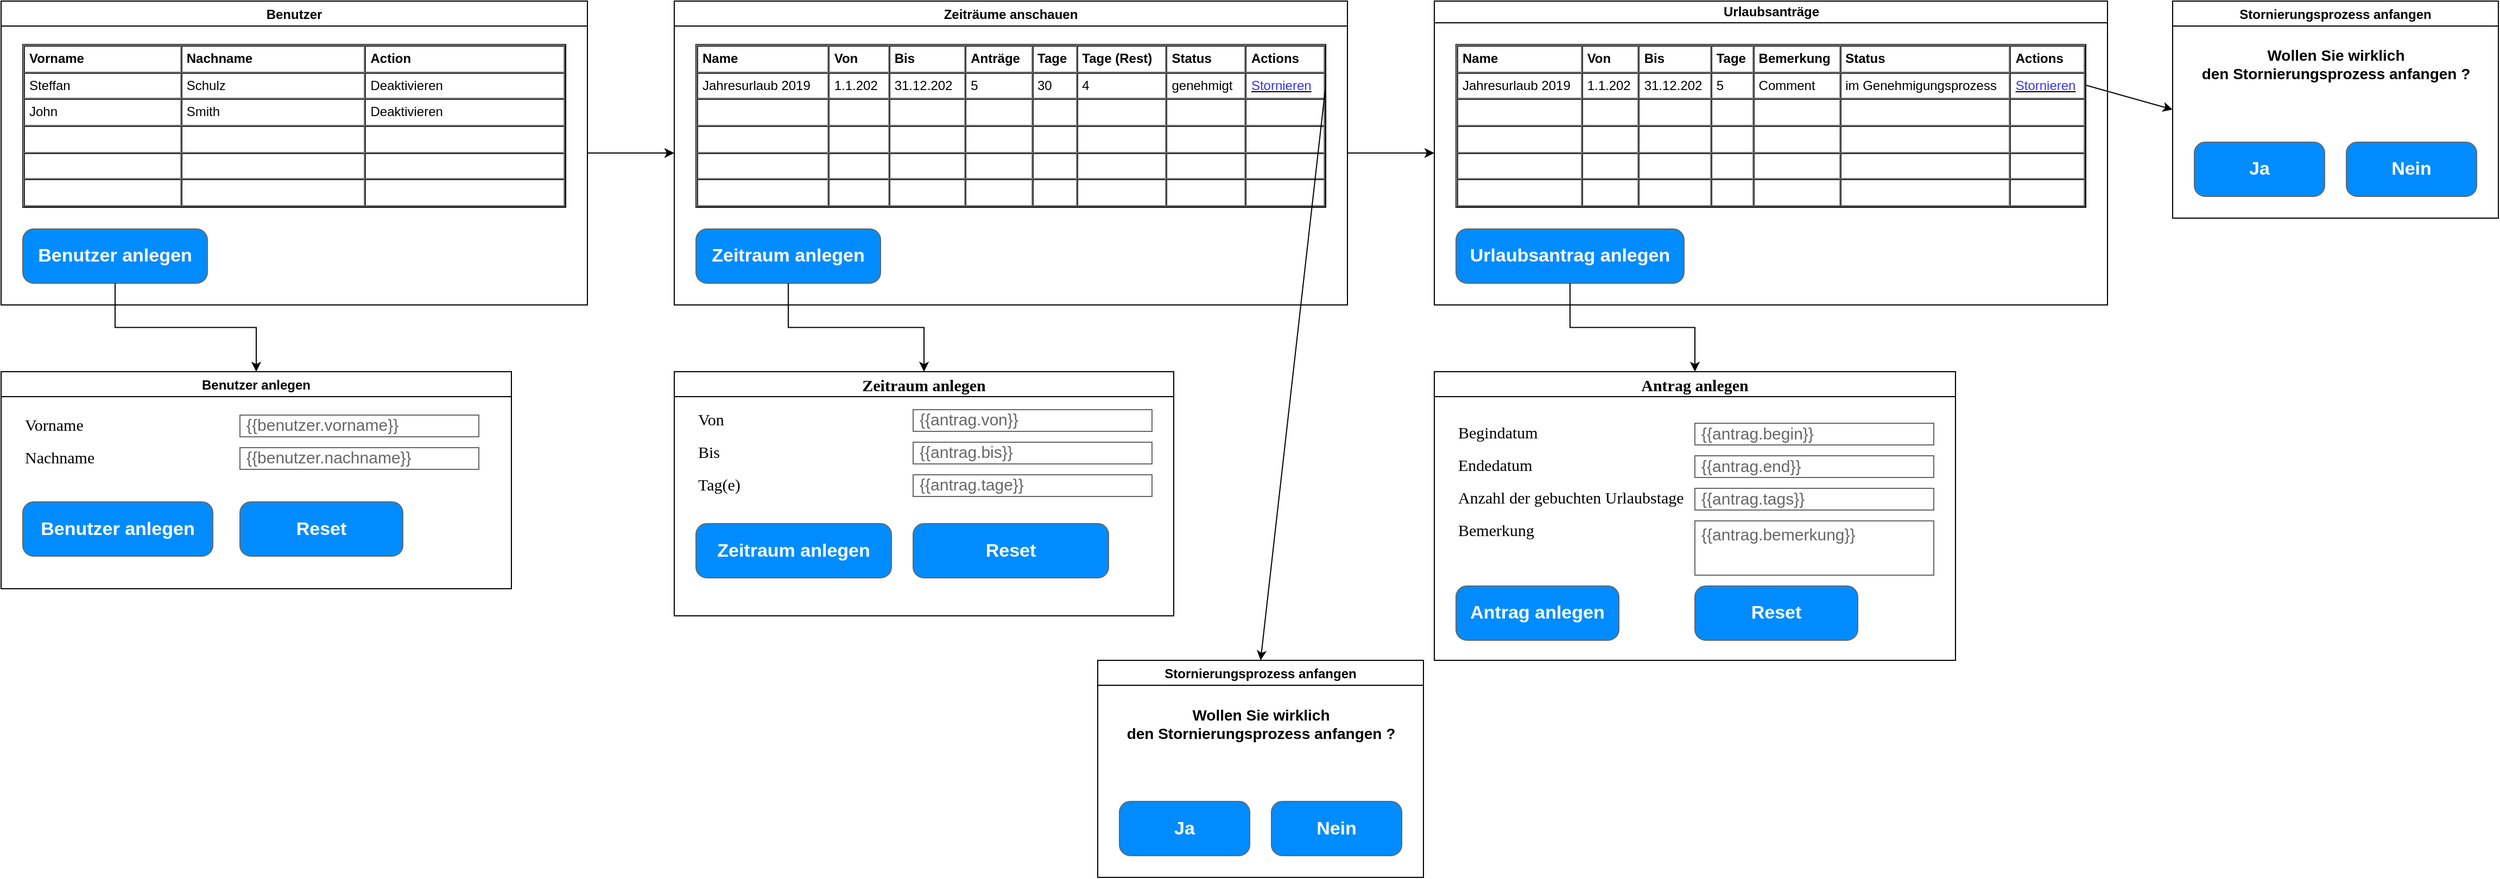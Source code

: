 <mxfile version="12.1.7" type="device" pages="1"><diagram id="et864mLSPxchOYdutHJp" name="Page-1"><mxGraphModel dx="1331" dy="1016" grid="1" gridSize="10" guides="1" tooltips="1" connect="1" arrows="1" fold="1" page="1" pageScale="1" pageWidth="827" pageHeight="1169" math="0" shadow="0"><root><mxCell id="0"/><mxCell id="1" parent="0"/><mxCell id="qflSoI7VjcTOmn5pruUE-26" value="Antrag anlegen" style="swimlane;fontFamily=Times New Roman;fontSize=15;align=center;" parent="1" vertex="1"><mxGeometry x="1350" y="371.5" width="480" height="266" as="geometry"><mxRectangle x="20" y="410" width="120" height="23" as="alternateBounds"/></mxGeometry></mxCell><mxCell id="qflSoI7VjcTOmn5pruUE-15" value="Begindatum" style="text;html=1;resizable=0;points=[];autosize=1;align=left;verticalAlign=middle;spacingTop=-4;fontSize=15;fontFamily=Times New Roman;" parent="qflSoI7VjcTOmn5pruUE-26" vertex="1"><mxGeometry x="20" y="47.5" width="90" height="20" as="geometry"/></mxCell><mxCell id="qflSoI7VjcTOmn5pruUE-16" value="Endedatum" style="text;html=1;resizable=0;points=[];autosize=1;align=left;verticalAlign=middle;spacingTop=-4;fontSize=15;fontFamily=Times New Roman;" parent="qflSoI7VjcTOmn5pruUE-26" vertex="1"><mxGeometry x="20" y="77.5" width="80" height="20" as="geometry"/></mxCell><mxCell id="qflSoI7VjcTOmn5pruUE-17" value="{{antrag.begin}}" style="strokeWidth=1;shadow=0;dashed=0;align=center;html=1;shape=mxgraph.mockup.text.textBox;fillColor=#ffffff;fontColor=#666666;align=left;fontSize=15;spacingLeft=4;spacingTop=-3;strokeColor=#666666;mainText=" parent="qflSoI7VjcTOmn5pruUE-26" vertex="1"><mxGeometry x="240" y="47.5" width="220" height="20" as="geometry"/></mxCell><mxCell id="qflSoI7VjcTOmn5pruUE-18" value="{{antrag.end}}" style="strokeWidth=1;shadow=0;dashed=0;align=center;html=1;shape=mxgraph.mockup.text.textBox;fillColor=#ffffff;fontColor=#666666;align=left;fontSize=15;spacingLeft=4;spacingTop=-3;strokeColor=#666666;mainText=" parent="qflSoI7VjcTOmn5pruUE-26" vertex="1"><mxGeometry x="240" y="77.5" width="220" height="20" as="geometry"/></mxCell><mxCell id="qflSoI7VjcTOmn5pruUE-19" value="Anzahl der gebuchten Urlaubstage" style="text;html=1;resizable=0;points=[];autosize=1;align=left;verticalAlign=middle;spacingTop=-4;fontSize=15;fontFamily=Times New Roman;" parent="qflSoI7VjcTOmn5pruUE-26" vertex="1"><mxGeometry x="20" y="107.5" width="220" height="20" as="geometry"/></mxCell><mxCell id="qflSoI7VjcTOmn5pruUE-20" value="{{antrag.tags}}" style="strokeWidth=1;shadow=0;dashed=0;align=center;html=1;shape=mxgraph.mockup.text.textBox;fillColor=#ffffff;fontColor=#666666;align=left;fontSize=15;spacingLeft=4;spacingTop=-3;strokeColor=#666666;mainText=" parent="qflSoI7VjcTOmn5pruUE-26" vertex="1"><mxGeometry x="240" y="107.5" width="220" height="20" as="geometry"/></mxCell><mxCell id="qflSoI7VjcTOmn5pruUE-21" value="Bemerkung" style="text;html=1;resizable=0;points=[];autosize=1;align=left;verticalAlign=middle;spacingTop=-4;fontSize=15;fontFamily=Times New Roman;" parent="qflSoI7VjcTOmn5pruUE-26" vertex="1"><mxGeometry x="20" y="137.5" width="90" height="20" as="geometry"/></mxCell><mxCell id="qflSoI7VjcTOmn5pruUE-23" value="{{antrag.bemerkung}}" style="strokeWidth=1;shadow=0;dashed=0;align=center;html=1;shape=mxgraph.mockup.text.textBox;fillColor=#ffffff;fontColor=#666666;align=left;fontSize=15;spacingLeft=4;spacingTop=-3;strokeColor=#666666;mainText=;verticalAlign=top;" parent="qflSoI7VjcTOmn5pruUE-26" vertex="1"><mxGeometry x="240" y="137.5" width="220" height="50" as="geometry"/></mxCell><mxCell id="qflSoI7VjcTOmn5pruUE-24" value="Antrag anlegen" style="strokeWidth=1;shadow=0;dashed=0;align=center;html=1;shape=mxgraph.mockup.buttons.button;strokeColor=#666666;fontColor=#ffffff;mainText=;buttonStyle=round;fontSize=17;fontStyle=1;fillColor=#008cff;whiteSpace=wrap;" parent="qflSoI7VjcTOmn5pruUE-26" vertex="1"><mxGeometry x="20" y="197.5" width="150" height="50" as="geometry"/></mxCell><mxCell id="qflSoI7VjcTOmn5pruUE-25" value="Reset" style="strokeWidth=1;shadow=0;dashed=0;align=center;html=1;shape=mxgraph.mockup.buttons.button;strokeColor=#666666;fontColor=#ffffff;mainText=;buttonStyle=round;fontSize=17;fontStyle=1;fillColor=#008cff;whiteSpace=wrap;" parent="qflSoI7VjcTOmn5pruUE-26" vertex="1"><mxGeometry x="240" y="197.5" width="150" height="50" as="geometry"/></mxCell><mxCell id="wnSljWW28r547KOWFosG-55" value="Zeitraum anlegen" style="swimlane;fontFamily=Times New Roman;fontSize=15;align=center;part=0;separatorColor=none;startSize=23;" parent="1" vertex="1"><mxGeometry x="650" y="371.5" width="460" height="225" as="geometry"/></mxCell><mxCell id="wnSljWW28r547KOWFosG-63" value="{{antrag.von}}" style="strokeWidth=1;shadow=0;dashed=0;align=center;html=1;shape=mxgraph.mockup.text.textBox;fillColor=#ffffff;fontColor=#666666;align=left;fontSize=15;spacingLeft=4;spacingTop=-3;strokeColor=#666666;mainText=" parent="wnSljWW28r547KOWFosG-55" vertex="1"><mxGeometry x="220" y="35" width="220" height="20" as="geometry"/></mxCell><mxCell id="wnSljWW28r547KOWFosG-64" value="{{antrag.bis}}" style="strokeWidth=1;shadow=0;dashed=0;align=center;html=1;shape=mxgraph.mockup.text.textBox;fillColor=#ffffff;fontColor=#666666;align=left;fontSize=15;spacingLeft=4;spacingTop=-3;strokeColor=#666666;mainText=" parent="wnSljWW28r547KOWFosG-55" vertex="1"><mxGeometry x="220" y="65" width="220" height="20" as="geometry"/></mxCell><mxCell id="wnSljWW28r547KOWFosG-66" value="{{antrag.tage}}" style="strokeWidth=1;shadow=0;dashed=0;align=center;html=1;shape=mxgraph.mockup.text.textBox;fillColor=#ffffff;fontColor=#666666;align=left;fontSize=15;spacingLeft=4;spacingTop=-3;strokeColor=#666666;mainText=" parent="wnSljWW28r547KOWFosG-55" vertex="1"><mxGeometry x="220" y="95" width="220" height="20" as="geometry"/></mxCell><mxCell id="wnSljWW28r547KOWFosG-67" value="Von" style="text;html=1;resizable=0;points=[];autosize=1;align=left;verticalAlign=middle;spacingTop=-4;fontSize=15;fontFamily=Times New Roman;" parent="wnSljWW28r547KOWFosG-55" vertex="1"><mxGeometry x="20" y="35" width="40" height="20" as="geometry"/></mxCell><mxCell id="wnSljWW28r547KOWFosG-68" value="Bis" style="text;html=1;resizable=0;points=[];autosize=1;align=left;verticalAlign=middle;spacingTop=-4;fontSize=15;fontFamily=Times New Roman;" parent="wnSljWW28r547KOWFosG-55" vertex="1"><mxGeometry x="20" y="65" width="40" height="20" as="geometry"/></mxCell><mxCell id="wnSljWW28r547KOWFosG-69" value="Tag(e)" style="text;html=1;resizable=0;points=[];autosize=1;align=left;verticalAlign=middle;spacingTop=-4;fontSize=15;fontFamily=Times New Roman;" parent="wnSljWW28r547KOWFosG-55" vertex="1"><mxGeometry x="20" y="95" width="50" height="20" as="geometry"/></mxCell><mxCell id="wnSljWW28r547KOWFosG-70" value="Zeitraum anlegen" style="strokeWidth=1;shadow=0;dashed=0;align=center;html=1;shape=mxgraph.mockup.buttons.button;strokeColor=#666666;fontColor=#ffffff;mainText=;buttonStyle=round;fontSize=17;fontStyle=1;fillColor=#008cff;whiteSpace=wrap;" parent="wnSljWW28r547KOWFosG-55" vertex="1"><mxGeometry x="20" y="140" width="180" height="50" as="geometry"/></mxCell><mxCell id="wnSljWW28r547KOWFosG-71" value="Reset" style="strokeWidth=1;shadow=0;dashed=0;align=center;html=1;shape=mxgraph.mockup.buttons.button;strokeColor=#666666;fontColor=#ffffff;mainText=;buttonStyle=round;fontSize=17;fontStyle=1;fillColor=#008cff;whiteSpace=wrap;" parent="wnSljWW28r547KOWFosG-55" vertex="1"><mxGeometry x="220" y="140" width="180" height="50" as="geometry"/></mxCell><mxCell id="zVPMdfxoAFVX2gi3DTZt-1" value="Benutzer anlegen" style="swimlane;" parent="1" vertex="1"><mxGeometry x="30" y="371.5" width="470" height="200" as="geometry"/></mxCell><mxCell id="zVPMdfxoAFVX2gi3DTZt-2" value="{{benutzer.vorname}}" style="strokeWidth=1;shadow=0;dashed=0;align=center;html=1;shape=mxgraph.mockup.text.textBox;fillColor=#ffffff;fontColor=#666666;align=left;fontSize=15;spacingLeft=4;spacingTop=-3;strokeColor=#666666;mainText=;noLabel=0;container=0;collapsible=0;autosize=0;fixDash=0;" parent="zVPMdfxoAFVX2gi3DTZt-1" vertex="1"><mxGeometry x="220" y="40" width="220" height="20" as="geometry"/></mxCell><mxCell id="zVPMdfxoAFVX2gi3DTZt-3" value="{{benutzer.nachname}}" style="strokeWidth=1;shadow=0;dashed=0;align=center;html=1;shape=mxgraph.mockup.text.textBox;fillColor=#ffffff;fontColor=#666666;align=left;fontSize=15;spacingLeft=4;spacingTop=-3;strokeColor=#666666;mainText=" parent="zVPMdfxoAFVX2gi3DTZt-1" vertex="1"><mxGeometry x="220" y="70" width="220" height="20" as="geometry"/></mxCell><mxCell id="zVPMdfxoAFVX2gi3DTZt-4" value="Vorname" style="text;html=1;resizable=0;points=[];autosize=1;align=left;verticalAlign=middle;spacingTop=-4;fontSize=15;fontFamily=Times New Roman;" parent="zVPMdfxoAFVX2gi3DTZt-1" vertex="1"><mxGeometry x="20" y="40" width="70" height="20" as="geometry"/></mxCell><mxCell id="zVPMdfxoAFVX2gi3DTZt-5" value="Nachname" style="text;html=1;resizable=0;points=[];autosize=1;align=left;verticalAlign=middle;spacingTop=-4;fontSize=15;fontFamily=Times New Roman;" parent="zVPMdfxoAFVX2gi3DTZt-1" vertex="1"><mxGeometry x="20" y="70" width="80" height="20" as="geometry"/></mxCell><mxCell id="zVPMdfxoAFVX2gi3DTZt-6" value="Benutzer anlegen" style="strokeWidth=1;shadow=0;dashed=0;align=center;html=1;shape=mxgraph.mockup.buttons.button;strokeColor=#666666;fontColor=#ffffff;mainText=;buttonStyle=round;fontSize=17;fontStyle=1;fillColor=#008cff;whiteSpace=wrap;" parent="zVPMdfxoAFVX2gi3DTZt-1" vertex="1"><mxGeometry x="20" y="120" width="175" height="50" as="geometry"/></mxCell><mxCell id="zVPMdfxoAFVX2gi3DTZt-7" value="Reset" style="strokeWidth=1;shadow=0;dashed=0;align=center;html=1;shape=mxgraph.mockup.buttons.button;strokeColor=#666666;fontColor=#ffffff;mainText=;buttonStyle=round;fontSize=17;fontStyle=1;fillColor=#008cff;whiteSpace=wrap;" parent="zVPMdfxoAFVX2gi3DTZt-1" vertex="1"><mxGeometry x="220" y="120" width="150" height="50" as="geometry"/></mxCell><mxCell id="OCqDZlAh3KHOf0YFW3Ei-3" value="" style="edgeStyle=orthogonalEdgeStyle;rounded=0;orthogonalLoop=1;jettySize=auto;html=1;" edge="1" parent="1" source="WJ1JOTBcu0zSFBj1cWik-7" target="ETge5v-NVhcPRxtwPjJD-1"><mxGeometry relative="1" as="geometry"/></mxCell><mxCell id="WJ1JOTBcu0zSFBj1cWik-7" value="Benutzer" style="swimlane;fontSize=12;" parent="1" vertex="1"><mxGeometry x="30" y="30" width="540" height="280" as="geometry"/></mxCell><mxCell id="WJ1JOTBcu0zSFBj1cWik-9" value="&lt;table cellpadding=&quot;4&quot; cellspacing=&quot;0&quot; border=&quot;1&quot; style=&quot;font-size: 1em ; width: 100% ; height: 100%&quot;&gt;&lt;tbody&gt;&lt;tr&gt;&lt;th&gt;Vorname&lt;/th&gt;&lt;th&gt;Nachname&lt;/th&gt;&lt;td&gt;&lt;b&gt;Action&lt;/b&gt;&lt;/td&gt;&lt;/tr&gt;&lt;tr&gt;&lt;td&gt;Steffan&lt;/td&gt;&lt;td&gt;Schulz&lt;/td&gt;&lt;td&gt;Deaktivieren&lt;/td&gt;&lt;/tr&gt;&lt;tr&gt;&lt;td&gt;John&lt;/td&gt;&lt;td&gt;Smith&lt;/td&gt;&lt;td&gt;Deaktivieren&lt;br&gt;&lt;/td&gt;&lt;/tr&gt;&lt;tr&gt;&lt;td&gt;&lt;br&gt;&lt;/td&gt;&lt;td&gt;&lt;br&gt;&lt;/td&gt;&lt;td&gt;&lt;br&gt;&lt;/td&gt;&lt;/tr&gt;&lt;tr&gt;&lt;td&gt;&lt;br&gt;&lt;/td&gt;&lt;td&gt;&lt;br&gt;&lt;/td&gt;&lt;td&gt;&lt;br&gt;&lt;/td&gt;&lt;/tr&gt;&lt;tr&gt;&lt;td&gt;&lt;br&gt;&lt;/td&gt;&lt;td&gt;&lt;br&gt;&lt;/td&gt;&lt;td&gt;&lt;br&gt;&lt;/td&gt;&lt;/tr&gt;&lt;/tbody&gt;&lt;/table&gt; " style="verticalAlign=top;align=left;overflow=fill;fillColor=#ffffff;fontSize=12;fontFamily=Helvetica;html=1" parent="WJ1JOTBcu0zSFBj1cWik-7" vertex="1"><mxGeometry x="20" y="40" width="500" height="150" as="geometry"/></mxCell><mxCell id="OCqDZlAh3KHOf0YFW3Ei-11" value="Benutzer anlegen" style="strokeWidth=1;shadow=0;dashed=0;align=center;html=1;shape=mxgraph.mockup.buttons.button;strokeColor=#666666;fontColor=#ffffff;mainText=;buttonStyle=round;fontSize=17;fontStyle=1;fillColor=#008cff;whiteSpace=wrap;startSize=23;" vertex="1" parent="WJ1JOTBcu0zSFBj1cWik-7"><mxGeometry x="20" y="210" width="170" height="50" as="geometry"/></mxCell><mxCell id="IRA3JmaUYerDODCIPsqc-4" value="Stornierungsprozess anfangen" style="swimlane;" parent="1" vertex="1"><mxGeometry x="2030" y="30" width="300" height="200" as="geometry"/></mxCell><mxCell id="IRA3JmaUYerDODCIPsqc-5" value="&lt;b&gt;&lt;font style=&quot;font-size: 14px&quot;&gt;Wollen Sie wirklich &lt;br&gt;den Stornierungsprozess anfangen ?&lt;/font&gt;&lt;/b&gt;" style="text;html=1;resizable=1;points=[];autosize=1;align=center;verticalAlign=middle;spacingTop=-4;" parent="IRA3JmaUYerDODCIPsqc-4" vertex="1"><mxGeometry x="20" y="45" width="260" height="30" as="geometry"/></mxCell><mxCell id="IRA3JmaUYerDODCIPsqc-6" value="Ja" style="strokeWidth=1;shadow=0;dashed=0;align=center;html=1;shape=mxgraph.mockup.buttons.button;strokeColor=#666666;fontColor=#ffffff;mainText=;buttonStyle=round;fontSize=17;fontStyle=1;fillColor=#008cff;whiteSpace=wrap;" parent="IRA3JmaUYerDODCIPsqc-4" vertex="1"><mxGeometry x="20" y="130" width="120" height="50" as="geometry"/></mxCell><mxCell id="IRA3JmaUYerDODCIPsqc-7" value="Nein" style="strokeWidth=1;shadow=0;dashed=0;align=center;html=1;shape=mxgraph.mockup.buttons.button;strokeColor=#666666;fontColor=#ffffff;mainText=;buttonStyle=round;fontSize=17;fontStyle=1;fillColor=#008cff;whiteSpace=wrap;" parent="IRA3JmaUYerDODCIPsqc-4" vertex="1"><mxGeometry x="160" y="130" width="120" height="50" as="geometry"/></mxCell><mxCell id="OCqDZlAh3KHOf0YFW3Ei-7" value="" style="edgeStyle=orthogonalEdgeStyle;rounded=0;orthogonalLoop=1;jettySize=auto;html=1;" edge="1" parent="1" source="ETge5v-NVhcPRxtwPjJD-1" target="OCqDZlAh3KHOf0YFW3Ei-4"><mxGeometry relative="1" as="geometry"/></mxCell><mxCell id="ETge5v-NVhcPRxtwPjJD-1" value="Zeiträume anschauen" style="swimlane;" parent="1" vertex="1"><mxGeometry x="650" y="30" width="620" height="280" as="geometry"/></mxCell><mxCell id="ETge5v-NVhcPRxtwPjJD-2" value="&lt;table cellpadding=&quot;4&quot; cellspacing=&quot;0&quot; border=&quot;1&quot; style=&quot;font-size: 1em ; width: 100% ; height: 100%&quot;&gt;&lt;tbody&gt;&lt;tr&gt;&lt;td&gt;&lt;b&gt;Name&lt;/b&gt;&lt;/td&gt;&lt;th&gt;Von&lt;/th&gt;&lt;th&gt;Bis&lt;/th&gt;&lt;td&gt;&lt;b&gt;Anträge&lt;/b&gt;&lt;/td&gt;&lt;td&gt;&lt;b&gt;Tage&lt;/b&gt;&lt;/td&gt;&lt;td&gt;&lt;b&gt;Tage (Rest)&lt;/b&gt;&lt;/td&gt;&lt;td&gt;&lt;b&gt;Status&lt;/b&gt;&lt;br&gt;&lt;/td&gt;&lt;td&gt;&lt;b&gt;Actions&lt;/b&gt;&lt;/td&gt;&lt;/tr&gt;&lt;tr&gt;&lt;td&gt;Jahresurlaub 2019&lt;/td&gt;&lt;td&gt;1.1.202&lt;/td&gt;&lt;td&gt;31.12.202&lt;/td&gt;&lt;td&gt;5&lt;/td&gt;&lt;td&gt;30&lt;/td&gt;&lt;td&gt;4&lt;/td&gt;&lt;td&gt;genehmigt&lt;br&gt;&lt;/td&gt;&lt;td&gt;&lt;u&gt;&lt;font color=&quot;#3333ff&quot;&gt;Stornieren&lt;/font&gt;&lt;/u&gt;&lt;br&gt;&lt;/td&gt;&lt;/tr&gt;&lt;tr&gt;&lt;td&gt;&lt;br&gt;&lt;/td&gt;&lt;td&gt;&lt;br&gt;&lt;/td&gt;&lt;td&gt;&lt;/td&gt;&lt;td&gt;&lt;br&gt;&lt;/td&gt;&lt;td&gt;&lt;br&gt;&lt;/td&gt;&lt;td&gt;&lt;br&gt;&lt;/td&gt;&lt;td&gt;&lt;br&gt;&lt;/td&gt;&lt;td&gt;&lt;br&gt;&lt;/td&gt;&lt;/tr&gt;&lt;tr&gt;&lt;td&gt;&lt;br&gt;&lt;/td&gt;&lt;td&gt;&lt;br&gt;&lt;/td&gt;&lt;td&gt;&lt;br&gt;&lt;/td&gt;&lt;td&gt;&lt;br&gt;&lt;/td&gt;&lt;td&gt;&lt;br&gt;&lt;/td&gt;&lt;td&gt;&lt;br&gt;&lt;/td&gt;&lt;td&gt;&lt;br&gt;&lt;/td&gt;&lt;td&gt;&lt;br&gt;&lt;/td&gt;&lt;/tr&gt;&lt;tr&gt;&lt;td&gt;&lt;br&gt;&lt;/td&gt;&lt;td&gt;&lt;br&gt;&lt;/td&gt;&lt;td&gt;&lt;br&gt;&lt;/td&gt;&lt;td&gt;&lt;br&gt;&lt;/td&gt;&lt;td&gt;&lt;br&gt;&lt;/td&gt;&lt;td&gt;&lt;br&gt;&lt;/td&gt;&lt;td&gt;&lt;br&gt;&lt;/td&gt;&lt;td&gt;&lt;br&gt;&lt;/td&gt;&lt;/tr&gt;&lt;tr&gt;&lt;td&gt;&lt;br&gt;&lt;/td&gt;&lt;td&gt;&lt;br&gt;&lt;/td&gt;&lt;td&gt;&lt;br&gt;&lt;/td&gt;&lt;td&gt;&lt;br&gt;&lt;/td&gt;&lt;td&gt;&lt;br&gt;&lt;/td&gt;&lt;td&gt;&lt;br&gt;&lt;/td&gt;&lt;td&gt;&lt;br&gt;&lt;/td&gt;&lt;td&gt;&lt;br&gt;&lt;/td&gt;&lt;/tr&gt;&lt;/tbody&gt;&lt;/table&gt; " style="verticalAlign=top;align=left;overflow=fill;fillColor=#ffffff;fontSize=12;fontFamily=Helvetica;html=1;startSize=23;" parent="ETge5v-NVhcPRxtwPjJD-1" vertex="1"><mxGeometry x="20" y="40" width="580" height="150" as="geometry"/></mxCell><mxCell id="ETge5v-NVhcPRxtwPjJD-8" value="Zeitraum anlegen" style="strokeWidth=1;shadow=0;dashed=0;align=center;html=1;shape=mxgraph.mockup.buttons.button;strokeColor=#666666;fontColor=#ffffff;mainText=;buttonStyle=round;fontSize=17;fontStyle=1;fillColor=#008cff;whiteSpace=wrap;startSize=23;" parent="ETge5v-NVhcPRxtwPjJD-1" vertex="1"><mxGeometry x="20" y="210" width="170" height="50" as="geometry"/></mxCell><mxCell id="OCqDZlAh3KHOf0YFW3Ei-4" value="Urlaubsanträge" style="swimlane;html=1;startSize=20;horizontal=1;containerType=tree;" vertex="1" parent="1"><mxGeometry x="1350" y="30" width="620" height="280" as="geometry"/></mxCell><mxCell id="OCqDZlAh3KHOf0YFW3Ei-9" value="&lt;table cellpadding=&quot;4&quot; cellspacing=&quot;0&quot; border=&quot;1&quot; style=&quot;font-size: 1em ; width: 100% ; height: 100%&quot;&gt;&lt;tbody&gt;&lt;tr&gt;&lt;td&gt;&lt;b&gt;Name&lt;/b&gt;&lt;/td&gt;&lt;th&gt;Von&lt;/th&gt;&lt;th&gt;Bis&lt;/th&gt;&lt;td&gt;&lt;b&gt;Tage&lt;/b&gt;&lt;/td&gt;&lt;td&gt;&lt;b&gt;Bemerkung&lt;/b&gt;&lt;br&gt;&lt;/td&gt;&lt;td&gt;&lt;b&gt;Status&lt;/b&gt;&lt;br&gt;&lt;/td&gt;&lt;td&gt;&lt;b&gt;Actions&lt;/b&gt;&lt;/td&gt;&lt;/tr&gt;&lt;tr&gt;&lt;td&gt;Jahresurlaub 2019&lt;/td&gt;&lt;td&gt;1.1.202&lt;/td&gt;&lt;td&gt;31.12.202&lt;/td&gt;&lt;td&gt;5&lt;/td&gt;&lt;td&gt;Comment&lt;/td&gt;&lt;td&gt;im Genehmigungsprozess&lt;/td&gt;&lt;td&gt;&lt;u&gt;&lt;font color=&quot;#3333ff&quot;&gt;Stornieren&lt;/font&gt;&lt;/u&gt;&lt;br&gt;&lt;/td&gt;&lt;/tr&gt;&lt;tr&gt;&lt;td&gt;&lt;br&gt;&lt;/td&gt;&lt;td&gt;&lt;br&gt;&lt;/td&gt;&lt;td&gt;&lt;/td&gt;&lt;td&gt;&lt;br&gt;&lt;/td&gt;&lt;td&gt;&lt;br&gt;&lt;/td&gt;&lt;td&gt;&lt;br&gt;&lt;/td&gt;&lt;td&gt;&lt;br&gt;&lt;/td&gt;&lt;/tr&gt;&lt;tr&gt;&lt;td&gt;&lt;br&gt;&lt;/td&gt;&lt;td&gt;&lt;br&gt;&lt;/td&gt;&lt;td&gt;&lt;br&gt;&lt;/td&gt;&lt;td&gt;&lt;br&gt;&lt;/td&gt;&lt;td&gt;&lt;br&gt;&lt;/td&gt;&lt;td&gt;&lt;br&gt;&lt;/td&gt;&lt;td&gt;&lt;br&gt;&lt;/td&gt;&lt;/tr&gt;&lt;tr&gt;&lt;td&gt;&lt;br&gt;&lt;/td&gt;&lt;td&gt;&lt;br&gt;&lt;/td&gt;&lt;td&gt;&lt;br&gt;&lt;/td&gt;&lt;td&gt;&lt;br&gt;&lt;/td&gt;&lt;td&gt;&lt;br&gt;&lt;/td&gt;&lt;td&gt;&lt;br&gt;&lt;/td&gt;&lt;td&gt;&lt;br&gt;&lt;/td&gt;&lt;/tr&gt;&lt;tr&gt;&lt;td&gt;&lt;br&gt;&lt;/td&gt;&lt;td&gt;&lt;br&gt;&lt;/td&gt;&lt;td&gt;&lt;br&gt;&lt;/td&gt;&lt;td&gt;&lt;br&gt;&lt;/td&gt;&lt;td&gt;&lt;br&gt;&lt;/td&gt;&lt;td&gt;&lt;br&gt;&lt;/td&gt;&lt;td&gt;&lt;br&gt;&lt;/td&gt;&lt;/tr&gt;&lt;/tbody&gt;&lt;/table&gt; " style="verticalAlign=top;align=left;overflow=fill;fillColor=#ffffff;fontSize=12;fontFamily=Helvetica;html=1;startSize=23;" vertex="1" parent="OCqDZlAh3KHOf0YFW3Ei-4"><mxGeometry x="20" y="40" width="580" height="150" as="geometry"/></mxCell><mxCell id="OCqDZlAh3KHOf0YFW3Ei-10" value="Urlaubsantrag anlegen" style="strokeWidth=1;shadow=0;dashed=0;align=center;html=1;shape=mxgraph.mockup.buttons.button;strokeColor=#666666;fontColor=#ffffff;mainText=;buttonStyle=round;fontSize=17;fontStyle=1;fillColor=#008cff;whiteSpace=wrap;startSize=23;" vertex="1" parent="OCqDZlAh3KHOf0YFW3Ei-4"><mxGeometry x="20" y="210" width="210" height="50" as="geometry"/></mxCell><mxCell id="OCqDZlAh3KHOf0YFW3Ei-12" value="" style="edgeStyle=orthogonalEdgeStyle;rounded=0;orthogonalLoop=1;jettySize=auto;html=1;" edge="1" parent="1" source="ETge5v-NVhcPRxtwPjJD-8" target="wnSljWW28r547KOWFosG-55"><mxGeometry relative="1" as="geometry"/></mxCell><mxCell id="OCqDZlAh3KHOf0YFW3Ei-13" value="" style="edgeStyle=orthogonalEdgeStyle;rounded=0;orthogonalLoop=1;jettySize=auto;html=1;" edge="1" parent="1" source="OCqDZlAh3KHOf0YFW3Ei-11" target="zVPMdfxoAFVX2gi3DTZt-1"><mxGeometry relative="1" as="geometry"/></mxCell><mxCell id="OCqDZlAh3KHOf0YFW3Ei-16" style="edgeStyle=orthogonalEdgeStyle;rounded=0;orthogonalLoop=1;jettySize=auto;html=1;" edge="1" parent="1" source="OCqDZlAh3KHOf0YFW3Ei-10" target="qflSoI7VjcTOmn5pruUE-26"><mxGeometry relative="1" as="geometry"/></mxCell><mxCell id="OCqDZlAh3KHOf0YFW3Ei-17" value="" style="endArrow=classic;html=1;exitX=1;exitY=0.25;exitDx=0;exitDy=0;entryX=0;entryY=0.5;entryDx=0;entryDy=0;" edge="1" parent="1" source="OCqDZlAh3KHOf0YFW3Ei-9" target="IRA3JmaUYerDODCIPsqc-4"><mxGeometry width="50" height="50" relative="1" as="geometry"><mxPoint x="2160" y="280" as="sourcePoint"/><mxPoint x="2210" y="230" as="targetPoint"/></mxGeometry></mxCell><mxCell id="OCqDZlAh3KHOf0YFW3Ei-18" value="Stornierungsprozess anfangen" style="swimlane;" vertex="1" parent="1"><mxGeometry x="1040" y="637.5" width="300" height="200" as="geometry"/></mxCell><mxCell id="OCqDZlAh3KHOf0YFW3Ei-19" value="&lt;b&gt;&lt;font style=&quot;font-size: 14px&quot;&gt;Wollen Sie wirklich &lt;br&gt;den Stornierungsprozess anfangen ?&lt;/font&gt;&lt;/b&gt;" style="text;html=1;resizable=1;points=[];autosize=1;align=center;verticalAlign=middle;spacingTop=-4;" vertex="1" parent="OCqDZlAh3KHOf0YFW3Ei-18"><mxGeometry x="20" y="45" width="260" height="30" as="geometry"/></mxCell><mxCell id="OCqDZlAh3KHOf0YFW3Ei-20" value="Ja" style="strokeWidth=1;shadow=0;dashed=0;align=center;html=1;shape=mxgraph.mockup.buttons.button;strokeColor=#666666;fontColor=#ffffff;mainText=;buttonStyle=round;fontSize=17;fontStyle=1;fillColor=#008cff;whiteSpace=wrap;" vertex="1" parent="OCqDZlAh3KHOf0YFW3Ei-18"><mxGeometry x="20" y="130" width="120" height="50" as="geometry"/></mxCell><mxCell id="OCqDZlAh3KHOf0YFW3Ei-21" value="Nein" style="strokeWidth=1;shadow=0;dashed=0;align=center;html=1;shape=mxgraph.mockup.buttons.button;strokeColor=#666666;fontColor=#ffffff;mainText=;buttonStyle=round;fontSize=17;fontStyle=1;fillColor=#008cff;whiteSpace=wrap;" vertex="1" parent="OCqDZlAh3KHOf0YFW3Ei-18"><mxGeometry x="160" y="130" width="120" height="50" as="geometry"/></mxCell><mxCell id="OCqDZlAh3KHOf0YFW3Ei-22" value="" style="endArrow=classic;html=1;exitX=1;exitY=0.25;exitDx=0;exitDy=0;entryX=0.5;entryY=0;entryDx=0;entryDy=0;" edge="1" parent="1" source="ETge5v-NVhcPRxtwPjJD-2" target="OCqDZlAh3KHOf0YFW3Ei-18"><mxGeometry width="50" height="50" relative="1" as="geometry"><mxPoint x="1190" y="440" as="sourcePoint"/><mxPoint x="1240" y="390" as="targetPoint"/></mxGeometry></mxCell></root></mxGraphModel></diagram></mxfile>